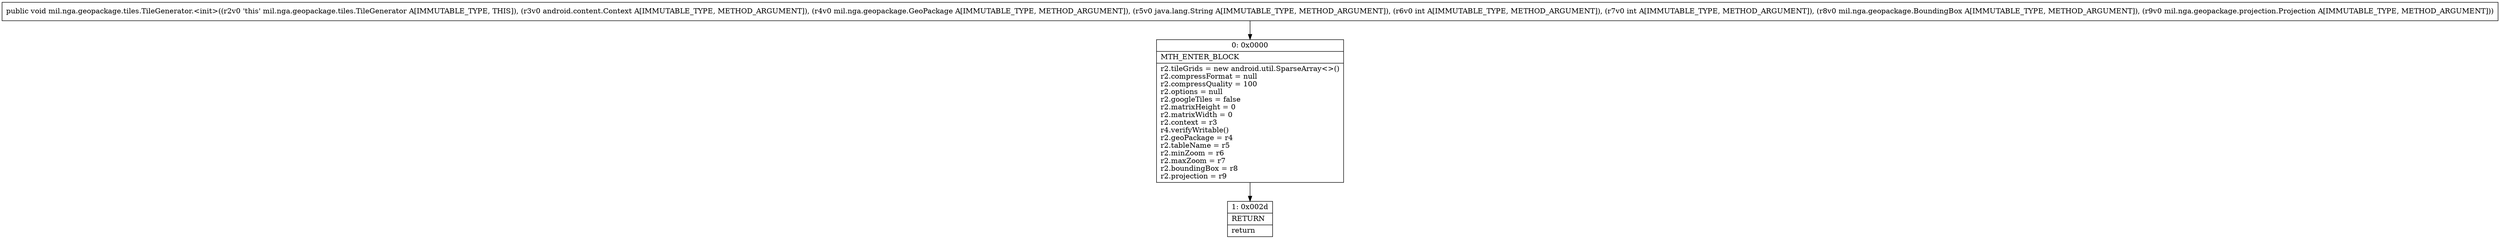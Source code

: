 digraph "CFG formil.nga.geopackage.tiles.TileGenerator.\<init\>(Landroid\/content\/Context;Lmil\/nga\/geopackage\/GeoPackage;Ljava\/lang\/String;IILmil\/nga\/geopackage\/BoundingBox;Lmil\/nga\/geopackage\/projection\/Projection;)V" {
Node_0 [shape=record,label="{0\:\ 0x0000|MTH_ENTER_BLOCK\l|r2.tileGrids = new android.util.SparseArray\<\>()\lr2.compressFormat = null\lr2.compressQuality = 100\lr2.options = null\lr2.googleTiles = false\lr2.matrixHeight = 0\lr2.matrixWidth = 0\lr2.context = r3\lr4.verifyWritable()\lr2.geoPackage = r4\lr2.tableName = r5\lr2.minZoom = r6\lr2.maxZoom = r7\lr2.boundingBox = r8\lr2.projection = r9\l}"];
Node_1 [shape=record,label="{1\:\ 0x002d|RETURN\l|return\l}"];
MethodNode[shape=record,label="{public void mil.nga.geopackage.tiles.TileGenerator.\<init\>((r2v0 'this' mil.nga.geopackage.tiles.TileGenerator A[IMMUTABLE_TYPE, THIS]), (r3v0 android.content.Context A[IMMUTABLE_TYPE, METHOD_ARGUMENT]), (r4v0 mil.nga.geopackage.GeoPackage A[IMMUTABLE_TYPE, METHOD_ARGUMENT]), (r5v0 java.lang.String A[IMMUTABLE_TYPE, METHOD_ARGUMENT]), (r6v0 int A[IMMUTABLE_TYPE, METHOD_ARGUMENT]), (r7v0 int A[IMMUTABLE_TYPE, METHOD_ARGUMENT]), (r8v0 mil.nga.geopackage.BoundingBox A[IMMUTABLE_TYPE, METHOD_ARGUMENT]), (r9v0 mil.nga.geopackage.projection.Projection A[IMMUTABLE_TYPE, METHOD_ARGUMENT])) }"];
MethodNode -> Node_0;
Node_0 -> Node_1;
}


